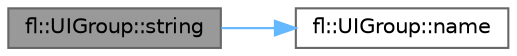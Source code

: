 digraph "fl::UIGroup::string"
{
 // INTERACTIVE_SVG=YES
 // LATEX_PDF_SIZE
  bgcolor="transparent";
  edge [fontname=Helvetica,fontsize=10,labelfontname=Helvetica,labelfontsize=10];
  node [fontname=Helvetica,fontsize=10,shape=box,height=0.2,width=0.4];
  rankdir="LR";
  Node1 [id="Node000001",label="fl::UIGroup::string",height=0.2,width=0.4,color="gray40", fillcolor="grey60", style="filled", fontcolor="black",tooltip=" "];
  Node1 -> Node2 [id="edge1_Node000001_Node000002",color="steelblue1",style="solid",tooltip=" "];
  Node2 [id="Node000002",label="fl::UIGroup::name",height=0.2,width=0.4,color="grey40", fillcolor="white", style="filled",URL="$d4/d3a/classfl_1_1_u_i_group_a66464be62d334c6ac89af2037f4df3da.html#a66464be62d334c6ac89af2037f4df3da",tooltip=" "];
}
